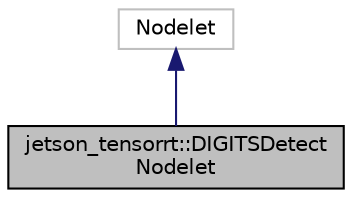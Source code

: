 digraph "jetson_tensorrt::DIGITSDetectNodelet"
{
  edge [fontname="Helvetica",fontsize="10",labelfontname="Helvetica",labelfontsize="10"];
  node [fontname="Helvetica",fontsize="10",shape=record];
  Node2 [label="jetson_tensorrt::DIGITSDetect\lNodelet",height=0.2,width=0.4,color="black", fillcolor="grey75", style="filled", fontcolor="black"];
  Node3 -> Node2 [dir="back",color="midnightblue",fontsize="10",style="solid",fontname="Helvetica"];
  Node3 [label="Nodelet",height=0.2,width=0.4,color="grey75", fillcolor="white", style="filled"];
}
